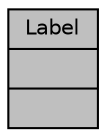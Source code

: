 digraph "Label"
{
 // LATEX_PDF_SIZE
  edge [fontname="Helvetica",fontsize="10",labelfontname="Helvetica",labelfontsize="10"];
  node [fontname="Helvetica",fontsize="10",shape=record];
  Node1 [label="{Label\n||}",height=0.2,width=0.4,color="black", fillcolor="grey75", style="filled", fontcolor="black",tooltip=" "];
}
